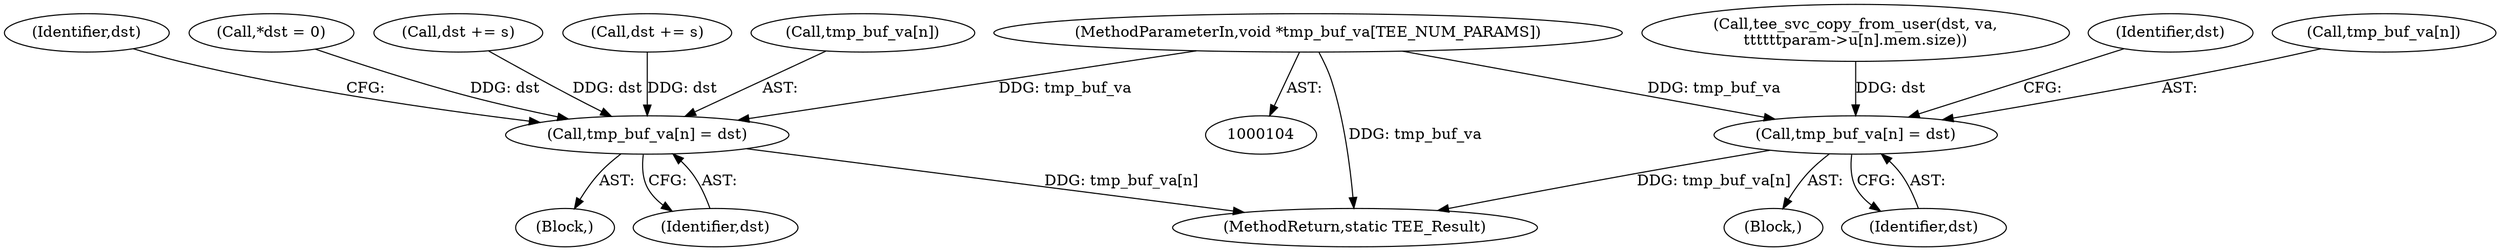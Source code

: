 digraph "0_optee_os_d5c5b0b77b2b589666024d219a8007b3f5b6faeb@array" {
"1000109" [label="(MethodParameterIn,void *tmp_buf_va[TEE_NUM_PARAMS])"];
"1000415" [label="(Call,tmp_buf_va[n] = dst)"];
"1000467" [label="(Call,tmp_buf_va[n] = dst)"];
"1000483" [label="(MethodReturn,static TEE_Result)"];
"1000472" [label="(Call,dst += s)"];
"1000419" [label="(Identifier,dst)"];
"1000374" [label="(Call,tee_svc_copy_from_user(dst, va,\n\t\t\t\t\t\tparam->u[n].mem.size))"];
"1000371" [label="(Block,)"];
"1000467" [label="(Call,tmp_buf_va[n] = dst)"];
"1000421" [label="(Identifier,dst)"];
"1000468" [label="(Call,tmp_buf_va[n])"];
"1000473" [label="(Identifier,dst)"];
"1000416" [label="(Call,tmp_buf_va[n])"];
"1000443" [label="(Block,)"];
"1000109" [label="(MethodParameterIn,void *tmp_buf_va[TEE_NUM_PARAMS])"];
"1000471" [label="(Identifier,dst)"];
"1000120" [label="(Call,*dst = 0)"];
"1000415" [label="(Call,tmp_buf_va[n] = dst)"];
"1000420" [label="(Call,dst += s)"];
"1000109" -> "1000104"  [label="AST: "];
"1000109" -> "1000483"  [label="DDG: tmp_buf_va"];
"1000109" -> "1000415"  [label="DDG: tmp_buf_va"];
"1000109" -> "1000467"  [label="DDG: tmp_buf_va"];
"1000415" -> "1000371"  [label="AST: "];
"1000415" -> "1000419"  [label="CFG: "];
"1000416" -> "1000415"  [label="AST: "];
"1000419" -> "1000415"  [label="AST: "];
"1000421" -> "1000415"  [label="CFG: "];
"1000415" -> "1000483"  [label="DDG: tmp_buf_va[n]"];
"1000374" -> "1000415"  [label="DDG: dst"];
"1000467" -> "1000443"  [label="AST: "];
"1000467" -> "1000471"  [label="CFG: "];
"1000468" -> "1000467"  [label="AST: "];
"1000471" -> "1000467"  [label="AST: "];
"1000473" -> "1000467"  [label="CFG: "];
"1000467" -> "1000483"  [label="DDG: tmp_buf_va[n]"];
"1000120" -> "1000467"  [label="DDG: dst"];
"1000472" -> "1000467"  [label="DDG: dst"];
"1000420" -> "1000467"  [label="DDG: dst"];
}
